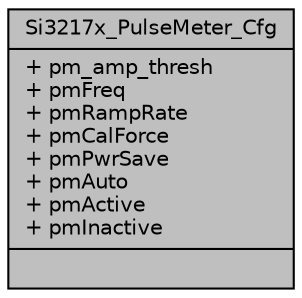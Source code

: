 digraph "Si3217x_PulseMeter_Cfg"
{
  edge [fontname="Helvetica",fontsize="10",labelfontname="Helvetica",labelfontsize="10"];
  node [fontname="Helvetica",fontsize="10",shape=record];
  Node1 [label="{Si3217x_PulseMeter_Cfg\n|+ pm_amp_thresh\l+ pmFreq\l+ pmRampRate\l+ pmCalForce\l+ pmPwrSave\l+ pmAuto\l+ pmActive\l+ pmInactive\l|}",height=0.2,width=0.4,color="black", fillcolor="grey75", style="filled", fontcolor="black"];
}
